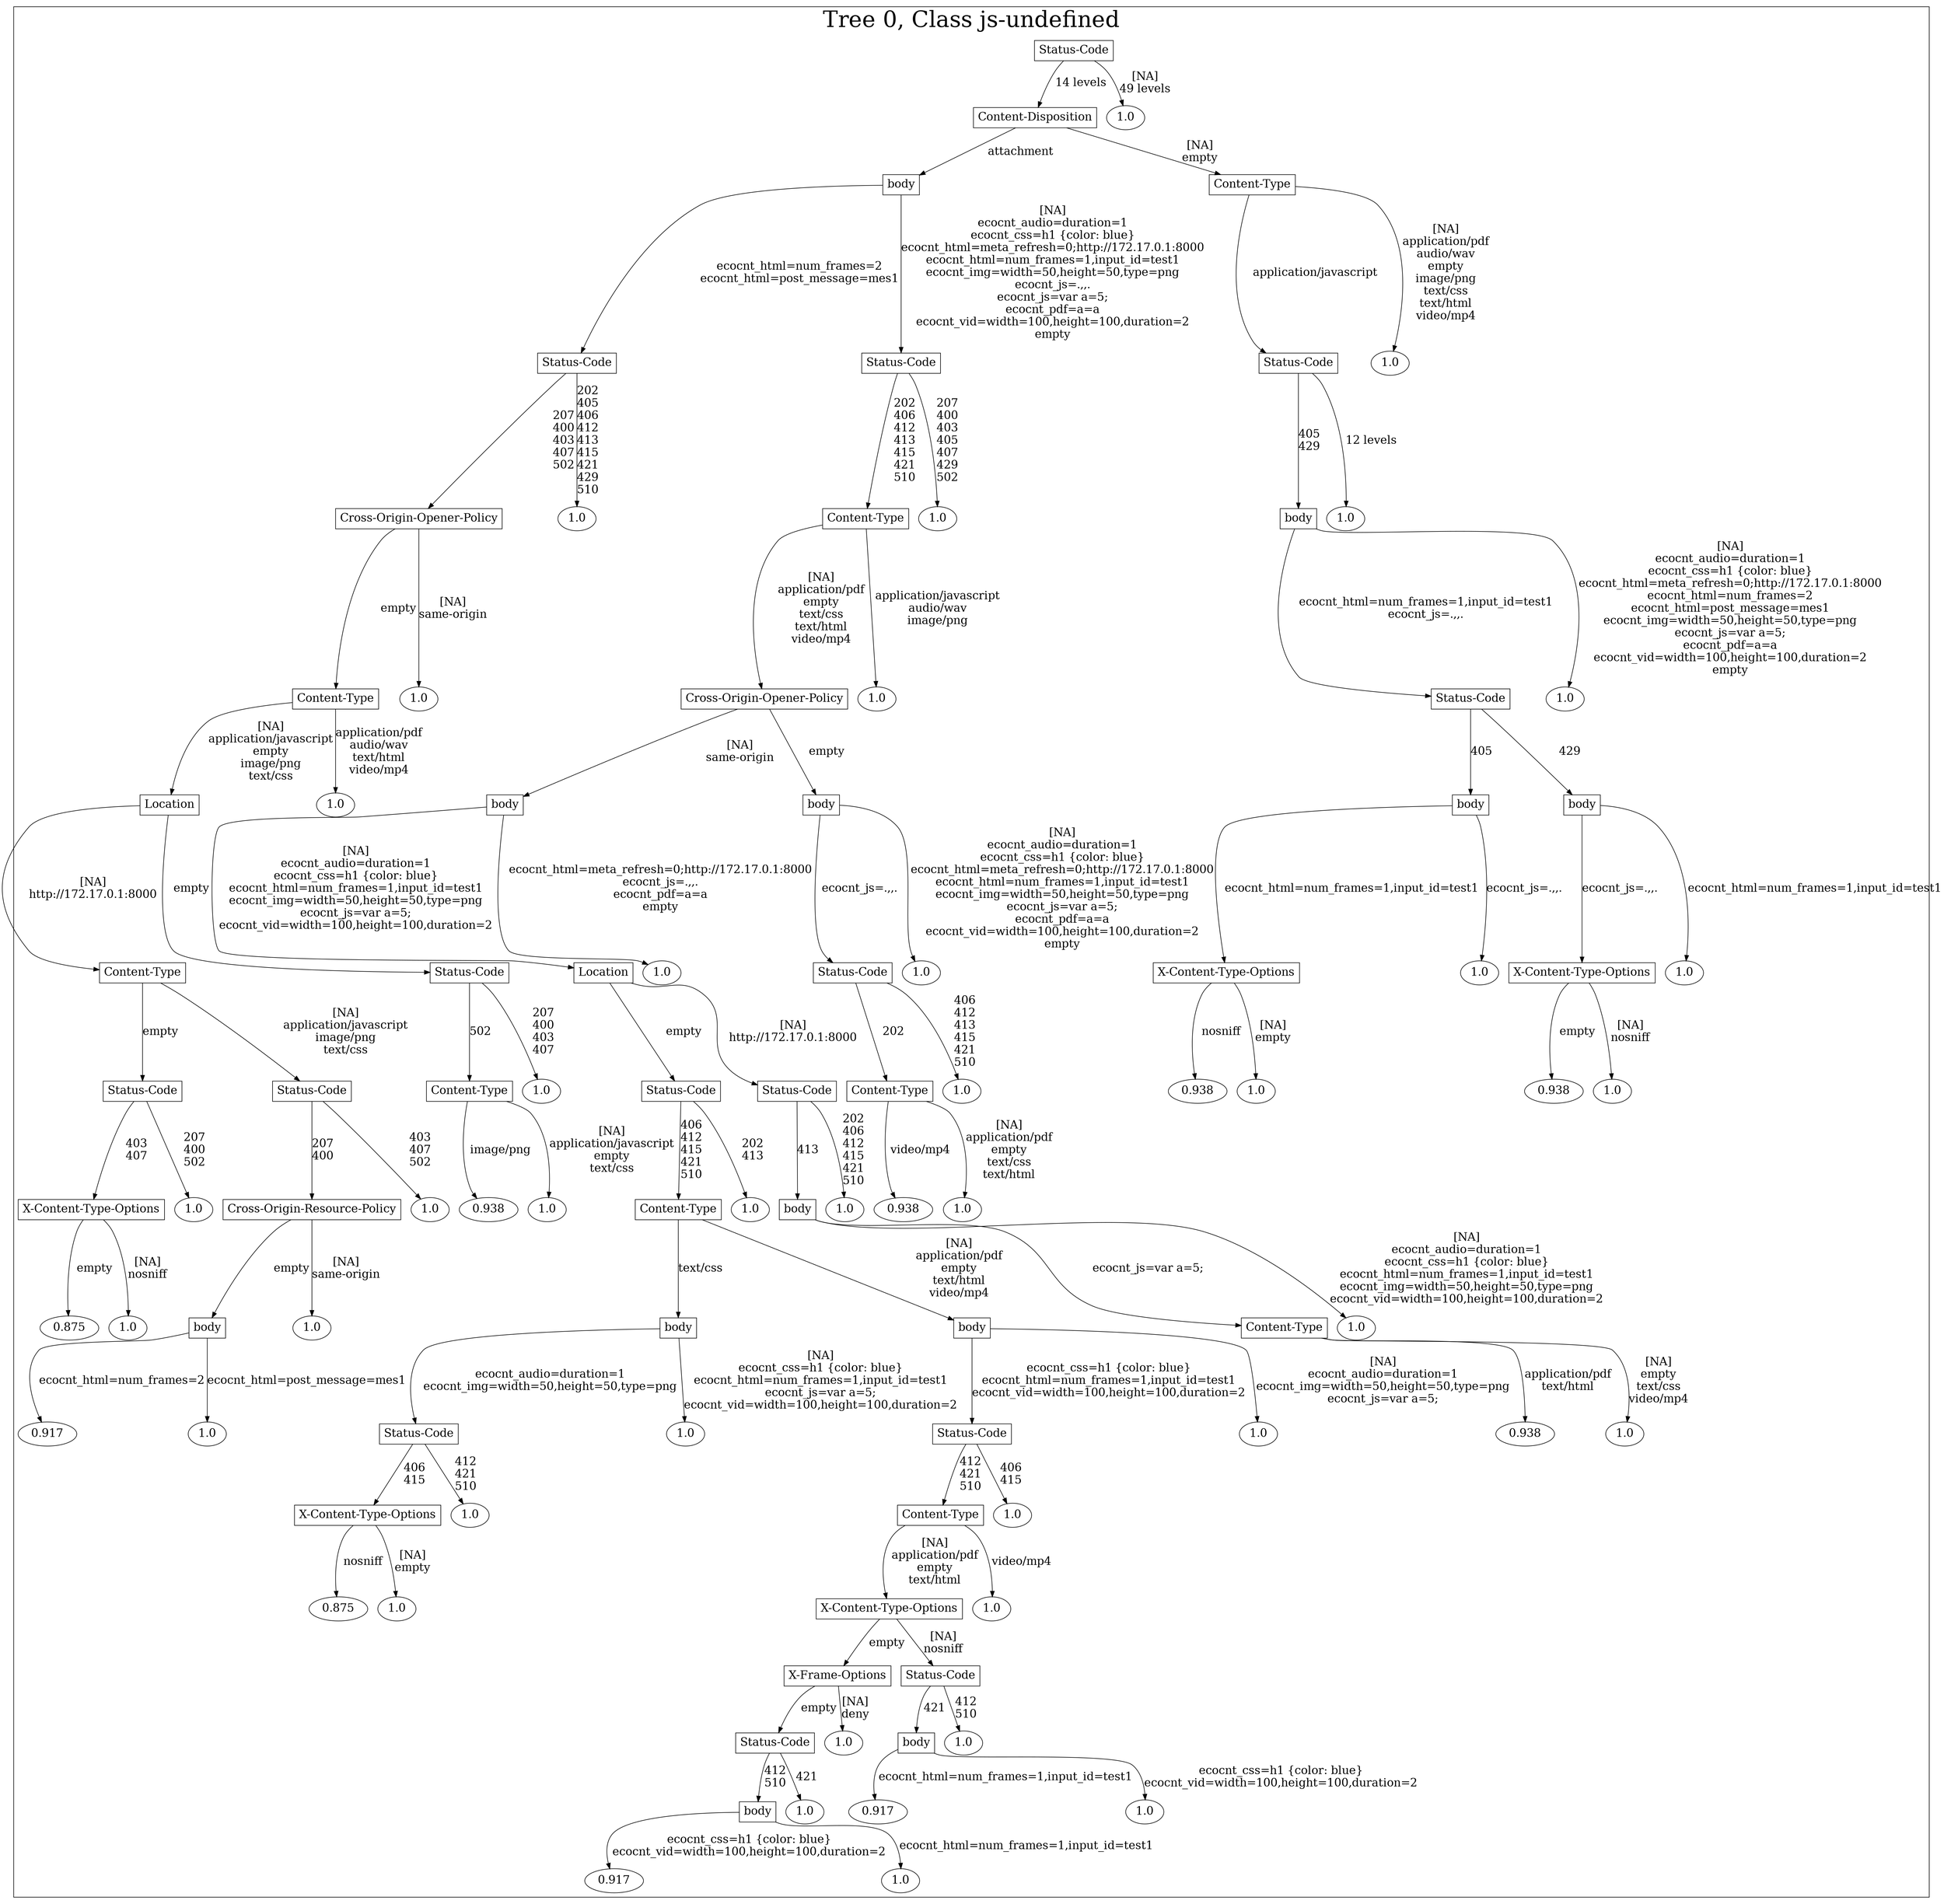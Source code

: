 /*
Generated by:
    http://https://github.com/h2oai/h2o-3/tree/master/h2o-genmodel/src/main/java/hex/genmodel/tools/PrintMojo.java
*/

/*
On a mac:

$ brew install graphviz
$ dot -Tpng file.gv -o file.png
$ open file.png
*/

digraph G {

subgraph cluster_0 {
/* Nodes */

/* Level 0 */
{
"SG_0_Node_0" [shape=box, fontsize=20, label="Status-Code"]
}

/* Level 1 */
{
"SG_0_Node_1" [shape=box, fontsize=20, label="Content-Disposition"]
"SG_0_Node_58" [fontsize=20, label="1.0"]
}

/* Level 2 */
{
"SG_0_Node_2" [shape=box, fontsize=20, label="body"]
"SG_0_Node_3" [shape=box, fontsize=20, label="Content-Type"]
}

/* Level 3 */
{
"SG_0_Node_4" [shape=box, fontsize=20, label="Status-Code"]
"SG_0_Node_5" [shape=box, fontsize=20, label="Status-Code"]
"SG_0_Node_6" [shape=box, fontsize=20, label="Status-Code"]
"SG_0_Node_59" [fontsize=20, label="1.0"]
}

/* Level 4 */
{
"SG_0_Node_7" [shape=box, fontsize=20, label="Cross-Origin-Opener-Policy"]
"SG_0_Node_60" [fontsize=20, label="1.0"]
"SG_0_Node_8" [shape=box, fontsize=20, label="Content-Type"]
"SG_0_Node_61" [fontsize=20, label="1.0"]
"SG_0_Node_9" [shape=box, fontsize=20, label="body"]
"SG_0_Node_62" [fontsize=20, label="1.0"]
}

/* Level 5 */
{
"SG_0_Node_10" [shape=box, fontsize=20, label="Content-Type"]
"SG_0_Node_63" [fontsize=20, label="1.0"]
"SG_0_Node_11" [shape=box, fontsize=20, label="Cross-Origin-Opener-Policy"]
"SG_0_Node_64" [fontsize=20, label="1.0"]
"SG_0_Node_12" [shape=box, fontsize=20, label="Status-Code"]
"SG_0_Node_65" [fontsize=20, label="1.0"]
}

/* Level 6 */
{
"SG_0_Node_13" [shape=box, fontsize=20, label="Location"]
"SG_0_Node_66" [fontsize=20, label="1.0"]
"SG_0_Node_14" [shape=box, fontsize=20, label="body"]
"SG_0_Node_15" [shape=box, fontsize=20, label="body"]
"SG_0_Node_16" [shape=box, fontsize=20, label="body"]
"SG_0_Node_17" [shape=box, fontsize=20, label="body"]
}

/* Level 7 */
{
"SG_0_Node_18" [shape=box, fontsize=20, label="Content-Type"]
"SG_0_Node_19" [shape=box, fontsize=20, label="Status-Code"]
"SG_0_Node_20" [shape=box, fontsize=20, label="Location"]
"SG_0_Node_67" [fontsize=20, label="1.0"]
"SG_0_Node_21" [shape=box, fontsize=20, label="Status-Code"]
"SG_0_Node_68" [fontsize=20, label="1.0"]
"SG_0_Node_22" [shape=box, fontsize=20, label="X-Content-Type-Options"]
"SG_0_Node_69" [fontsize=20, label="1.0"]
"SG_0_Node_23" [shape=box, fontsize=20, label="X-Content-Type-Options"]
"SG_0_Node_70" [fontsize=20, label="1.0"]
}

/* Level 8 */
{
"SG_0_Node_24" [shape=box, fontsize=20, label="Status-Code"]
"SG_0_Node_25" [shape=box, fontsize=20, label="Status-Code"]
"SG_0_Node_26" [shape=box, fontsize=20, label="Content-Type"]
"SG_0_Node_71" [fontsize=20, label="1.0"]
"SG_0_Node_27" [shape=box, fontsize=20, label="Status-Code"]
"SG_0_Node_28" [shape=box, fontsize=20, label="Status-Code"]
"SG_0_Node_29" [shape=box, fontsize=20, label="Content-Type"]
"SG_0_Node_72" [fontsize=20, label="1.0"]
"SG_0_Node_73" [fontsize=20, label="0.938"]
"SG_0_Node_74" [fontsize=20, label="1.0"]
"SG_0_Node_75" [fontsize=20, label="0.938"]
"SG_0_Node_76" [fontsize=20, label="1.0"]
}

/* Level 9 */
{
"SG_0_Node_32" [shape=box, fontsize=20, label="X-Content-Type-Options"]
"SG_0_Node_77" [fontsize=20, label="1.0"]
"SG_0_Node_33" [shape=box, fontsize=20, label="Cross-Origin-Resource-Policy"]
"SG_0_Node_78" [fontsize=20, label="1.0"]
"SG_0_Node_79" [fontsize=20, label="0.938"]
"SG_0_Node_80" [fontsize=20, label="1.0"]
"SG_0_Node_35" [shape=box, fontsize=20, label="Content-Type"]
"SG_0_Node_81" [fontsize=20, label="1.0"]
"SG_0_Node_36" [shape=box, fontsize=20, label="body"]
"SG_0_Node_82" [fontsize=20, label="1.0"]
"SG_0_Node_83" [fontsize=20, label="0.938"]
"SG_0_Node_84" [fontsize=20, label="1.0"]
}

/* Level 10 */
{
"SG_0_Node_85" [fontsize=20, label="0.875"]
"SG_0_Node_86" [fontsize=20, label="1.0"]
"SG_0_Node_39" [shape=box, fontsize=20, label="body"]
"SG_0_Node_87" [fontsize=20, label="1.0"]
"SG_0_Node_40" [shape=box, fontsize=20, label="body"]
"SG_0_Node_41" [shape=box, fontsize=20, label="body"]
"SG_0_Node_42" [shape=box, fontsize=20, label="Content-Type"]
"SG_0_Node_88" [fontsize=20, label="1.0"]
}

/* Level 11 */
{
"SG_0_Node_89" [fontsize=20, label="0.917"]
"SG_0_Node_90" [fontsize=20, label="1.0"]
"SG_0_Node_44" [shape=box, fontsize=20, label="Status-Code"]
"SG_0_Node_91" [fontsize=20, label="1.0"]
"SG_0_Node_45" [shape=box, fontsize=20, label="Status-Code"]
"SG_0_Node_92" [fontsize=20, label="1.0"]
"SG_0_Node_93" [fontsize=20, label="0.938"]
"SG_0_Node_94" [fontsize=20, label="1.0"]
}

/* Level 12 */
{
"SG_0_Node_47" [shape=box, fontsize=20, label="X-Content-Type-Options"]
"SG_0_Node_95" [fontsize=20, label="1.0"]
"SG_0_Node_48" [shape=box, fontsize=20, label="Content-Type"]
"SG_0_Node_96" [fontsize=20, label="1.0"]
}

/* Level 13 */
{
"SG_0_Node_97" [fontsize=20, label="0.875"]
"SG_0_Node_98" [fontsize=20, label="1.0"]
"SG_0_Node_50" [shape=box, fontsize=20, label="X-Content-Type-Options"]
"SG_0_Node_99" [fontsize=20, label="1.0"]
}

/* Level 14 */
{
"SG_0_Node_51" [shape=box, fontsize=20, label="X-Frame-Options"]
"SG_0_Node_52" [shape=box, fontsize=20, label="Status-Code"]
}

/* Level 15 */
{
"SG_0_Node_53" [shape=box, fontsize=20, label="Status-Code"]
"SG_0_Node_100" [fontsize=20, label="1.0"]
"SG_0_Node_54" [shape=box, fontsize=20, label="body"]
"SG_0_Node_101" [fontsize=20, label="1.0"]
}

/* Level 16 */
{
"SG_0_Node_55" [shape=box, fontsize=20, label="body"]
"SG_0_Node_102" [fontsize=20, label="1.0"]
"SG_0_Node_103" [fontsize=20, label="0.917"]
"SG_0_Node_104" [fontsize=20, label="1.0"]
}

/* Level 17 */
{
"SG_0_Node_105" [fontsize=20, label="0.917"]
"SG_0_Node_106" [fontsize=20, label="1.0"]
}

/* Edges */
"SG_0_Node_0" -> "SG_0_Node_1" [fontsize=20, label="14 levels
"]
"SG_0_Node_0" -> "SG_0_Node_58" [fontsize=20, label="[NA]
49 levels
"]
"SG_0_Node_1" -> "SG_0_Node_2" [fontsize=20, label="attachment
"]
"SG_0_Node_1" -> "SG_0_Node_3" [fontsize=20, label="[NA]
empty
"]
"SG_0_Node_3" -> "SG_0_Node_6" [fontsize=20, label="application/javascript
"]
"SG_0_Node_3" -> "SG_0_Node_59" [fontsize=20, label="[NA]
application/pdf
audio/wav
empty
image/png
text/css
text/html
video/mp4
"]
"SG_0_Node_6" -> "SG_0_Node_9" [fontsize=20, label="405
429
"]
"SG_0_Node_6" -> "SG_0_Node_62" [fontsize=20, label="12 levels
"]
"SG_0_Node_9" -> "SG_0_Node_12" [fontsize=20, label="ecocnt_html=num_frames=1,input_id=test1
ecocnt_js=.,,.
"]
"SG_0_Node_9" -> "SG_0_Node_65" [fontsize=20, label="[NA]
ecocnt_audio=duration=1
ecocnt_css=h1 {color: blue}
ecocnt_html=meta_refresh=0;http://172.17.0.1:8000
ecocnt_html=num_frames=2
ecocnt_html=post_message=mes1
ecocnt_img=width=50,height=50,type=png
ecocnt_js=var a=5;
ecocnt_pdf=a=a
ecocnt_vid=width=100,height=100,duration=2
empty
"]
"SG_0_Node_12" -> "SG_0_Node_16" [fontsize=20, label="405
"]
"SG_0_Node_12" -> "SG_0_Node_17" [fontsize=20, label="429
"]
"SG_0_Node_17" -> "SG_0_Node_23" [fontsize=20, label="ecocnt_js=.,,.
"]
"SG_0_Node_17" -> "SG_0_Node_70" [fontsize=20, label="ecocnt_html=num_frames=1,input_id=test1
"]
"SG_0_Node_23" -> "SG_0_Node_75" [fontsize=20, label="empty
"]
"SG_0_Node_23" -> "SG_0_Node_76" [fontsize=20, label="[NA]
nosniff
"]
"SG_0_Node_16" -> "SG_0_Node_22" [fontsize=20, label="ecocnt_html=num_frames=1,input_id=test1
"]
"SG_0_Node_16" -> "SG_0_Node_69" [fontsize=20, label="ecocnt_js=.,,.
"]
"SG_0_Node_22" -> "SG_0_Node_73" [fontsize=20, label="nosniff
"]
"SG_0_Node_22" -> "SG_0_Node_74" [fontsize=20, label="[NA]
empty
"]
"SG_0_Node_2" -> "SG_0_Node_4" [fontsize=20, label="ecocnt_html=num_frames=2
ecocnt_html=post_message=mes1
"]
"SG_0_Node_2" -> "SG_0_Node_5" [fontsize=20, label="[NA]
ecocnt_audio=duration=1
ecocnt_css=h1 {color: blue}
ecocnt_html=meta_refresh=0;http://172.17.0.1:8000
ecocnt_html=num_frames=1,input_id=test1
ecocnt_img=width=50,height=50,type=png
ecocnt_js=.,,.
ecocnt_js=var a=5;
ecocnt_pdf=a=a
ecocnt_vid=width=100,height=100,duration=2
empty
"]
"SG_0_Node_5" -> "SG_0_Node_8" [fontsize=20, label="202
406
412
413
415
421
510
"]
"SG_0_Node_5" -> "SG_0_Node_61" [fontsize=20, label="207
400
403
405
407
429
502
"]
"SG_0_Node_8" -> "SG_0_Node_11" [fontsize=20, label="[NA]
application/pdf
empty
text/css
text/html
video/mp4
"]
"SG_0_Node_8" -> "SG_0_Node_64" [fontsize=20, label="application/javascript
audio/wav
image/png
"]
"SG_0_Node_11" -> "SG_0_Node_14" [fontsize=20, label="[NA]
same-origin
"]
"SG_0_Node_11" -> "SG_0_Node_15" [fontsize=20, label="empty
"]
"SG_0_Node_15" -> "SG_0_Node_21" [fontsize=20, label="ecocnt_js=.,,.
"]
"SG_0_Node_15" -> "SG_0_Node_68" [fontsize=20, label="[NA]
ecocnt_audio=duration=1
ecocnt_css=h1 {color: blue}
ecocnt_html=meta_refresh=0;http://172.17.0.1:8000
ecocnt_html=num_frames=1,input_id=test1
ecocnt_img=width=50,height=50,type=png
ecocnt_js=var a=5;
ecocnt_pdf=a=a
ecocnt_vid=width=100,height=100,duration=2
empty
"]
"SG_0_Node_21" -> "SG_0_Node_29" [fontsize=20, label="202
"]
"SG_0_Node_21" -> "SG_0_Node_72" [fontsize=20, label="406
412
413
415
421
510
"]
"SG_0_Node_29" -> "SG_0_Node_83" [fontsize=20, label="video/mp4
"]
"SG_0_Node_29" -> "SG_0_Node_84" [fontsize=20, label="[NA]
application/pdf
empty
text/css
text/html
"]
"SG_0_Node_14" -> "SG_0_Node_20" [fontsize=20, label="[NA]
ecocnt_audio=duration=1
ecocnt_css=h1 {color: blue}
ecocnt_html=num_frames=1,input_id=test1
ecocnt_img=width=50,height=50,type=png
ecocnt_js=var a=5;
ecocnt_vid=width=100,height=100,duration=2
"]
"SG_0_Node_14" -> "SG_0_Node_67" [fontsize=20, label="ecocnt_html=meta_refresh=0;http://172.17.0.1:8000
ecocnt_js=.,,.
ecocnt_pdf=a=a
empty
"]
"SG_0_Node_20" -> "SG_0_Node_27" [fontsize=20, label="empty
"]
"SG_0_Node_20" -> "SG_0_Node_28" [fontsize=20, label="[NA]
http://172.17.0.1:8000
"]
"SG_0_Node_28" -> "SG_0_Node_36" [fontsize=20, label="413
"]
"SG_0_Node_28" -> "SG_0_Node_82" [fontsize=20, label="202
406
412
415
421
510
"]
"SG_0_Node_36" -> "SG_0_Node_42" [fontsize=20, label="ecocnt_js=var a=5;
"]
"SG_0_Node_36" -> "SG_0_Node_88" [fontsize=20, label="[NA]
ecocnt_audio=duration=1
ecocnt_css=h1 {color: blue}
ecocnt_html=num_frames=1,input_id=test1
ecocnt_img=width=50,height=50,type=png
ecocnt_vid=width=100,height=100,duration=2
"]
"SG_0_Node_42" -> "SG_0_Node_93" [fontsize=20, label="application/pdf
text/html
"]
"SG_0_Node_42" -> "SG_0_Node_94" [fontsize=20, label="[NA]
empty
text/css
video/mp4
"]
"SG_0_Node_27" -> "SG_0_Node_35" [fontsize=20, label="406
412
415
421
510
"]
"SG_0_Node_27" -> "SG_0_Node_81" [fontsize=20, label="202
413
"]
"SG_0_Node_35" -> "SG_0_Node_40" [fontsize=20, label="text/css
"]
"SG_0_Node_35" -> "SG_0_Node_41" [fontsize=20, label="[NA]
application/pdf
empty
text/html
video/mp4
"]
"SG_0_Node_41" -> "SG_0_Node_45" [fontsize=20, label="ecocnt_css=h1 {color: blue}
ecocnt_html=num_frames=1,input_id=test1
ecocnt_vid=width=100,height=100,duration=2
"]
"SG_0_Node_41" -> "SG_0_Node_92" [fontsize=20, label="[NA]
ecocnt_audio=duration=1
ecocnt_img=width=50,height=50,type=png
ecocnt_js=var a=5;
"]
"SG_0_Node_45" -> "SG_0_Node_48" [fontsize=20, label="412
421
510
"]
"SG_0_Node_45" -> "SG_0_Node_96" [fontsize=20, label="406
415
"]
"SG_0_Node_48" -> "SG_0_Node_50" [fontsize=20, label="[NA]
application/pdf
empty
text/html
"]
"SG_0_Node_48" -> "SG_0_Node_99" [fontsize=20, label="video/mp4
"]
"SG_0_Node_50" -> "SG_0_Node_51" [fontsize=20, label="empty
"]
"SG_0_Node_50" -> "SG_0_Node_52" [fontsize=20, label="[NA]
nosniff
"]
"SG_0_Node_52" -> "SG_0_Node_54" [fontsize=20, label="421
"]
"SG_0_Node_52" -> "SG_0_Node_101" [fontsize=20, label="412
510
"]
"SG_0_Node_54" -> "SG_0_Node_103" [fontsize=20, label="ecocnt_html=num_frames=1,input_id=test1
"]
"SG_0_Node_54" -> "SG_0_Node_104" [fontsize=20, label="ecocnt_css=h1 {color: blue}
ecocnt_vid=width=100,height=100,duration=2
"]
"SG_0_Node_51" -> "SG_0_Node_53" [fontsize=20, label="empty
"]
"SG_0_Node_51" -> "SG_0_Node_100" [fontsize=20, label="[NA]
deny
"]
"SG_0_Node_53" -> "SG_0_Node_55" [fontsize=20, label="412
510
"]
"SG_0_Node_53" -> "SG_0_Node_102" [fontsize=20, label="421
"]
"SG_0_Node_55" -> "SG_0_Node_105" [fontsize=20, label="ecocnt_css=h1 {color: blue}
ecocnt_vid=width=100,height=100,duration=2
"]
"SG_0_Node_55" -> "SG_0_Node_106" [fontsize=20, label="ecocnt_html=num_frames=1,input_id=test1
"]
"SG_0_Node_40" -> "SG_0_Node_44" [fontsize=20, label="ecocnt_audio=duration=1
ecocnt_img=width=50,height=50,type=png
"]
"SG_0_Node_40" -> "SG_0_Node_91" [fontsize=20, label="[NA]
ecocnt_css=h1 {color: blue}
ecocnt_html=num_frames=1,input_id=test1
ecocnt_js=var a=5;
ecocnt_vid=width=100,height=100,duration=2
"]
"SG_0_Node_44" -> "SG_0_Node_47" [fontsize=20, label="406
415
"]
"SG_0_Node_44" -> "SG_0_Node_95" [fontsize=20, label="412
421
510
"]
"SG_0_Node_47" -> "SG_0_Node_97" [fontsize=20, label="nosniff
"]
"SG_0_Node_47" -> "SG_0_Node_98" [fontsize=20, label="[NA]
empty
"]
"SG_0_Node_4" -> "SG_0_Node_7" [fontsize=20, label="207
400
403
407
502
"]
"SG_0_Node_4" -> "SG_0_Node_60" [fontsize=20, label="202
405
406
412
413
415
421
429
510
"]
"SG_0_Node_7" -> "SG_0_Node_10" [fontsize=20, label="empty
"]
"SG_0_Node_7" -> "SG_0_Node_63" [fontsize=20, label="[NA]
same-origin
"]
"SG_0_Node_10" -> "SG_0_Node_13" [fontsize=20, label="[NA]
application/javascript
empty
image/png
text/css
"]
"SG_0_Node_10" -> "SG_0_Node_66" [fontsize=20, label="application/pdf
audio/wav
text/html
video/mp4
"]
"SG_0_Node_13" -> "SG_0_Node_18" [fontsize=20, label="[NA]
http://172.17.0.1:8000
"]
"SG_0_Node_13" -> "SG_0_Node_19" [fontsize=20, label="empty
"]
"SG_0_Node_19" -> "SG_0_Node_26" [fontsize=20, label="502
"]
"SG_0_Node_19" -> "SG_0_Node_71" [fontsize=20, label="207
400
403
407
"]
"SG_0_Node_26" -> "SG_0_Node_79" [fontsize=20, label="image/png
"]
"SG_0_Node_26" -> "SG_0_Node_80" [fontsize=20, label="[NA]
application/javascript
empty
text/css
"]
"SG_0_Node_18" -> "SG_0_Node_24" [fontsize=20, label="empty
"]
"SG_0_Node_18" -> "SG_0_Node_25" [fontsize=20, label="[NA]
application/javascript
image/png
text/css
"]
"SG_0_Node_25" -> "SG_0_Node_33" [fontsize=20, label="207
400
"]
"SG_0_Node_25" -> "SG_0_Node_78" [fontsize=20, label="403
407
502
"]
"SG_0_Node_33" -> "SG_0_Node_39" [fontsize=20, label="empty
"]
"SG_0_Node_33" -> "SG_0_Node_87" [fontsize=20, label="[NA]
same-origin
"]
"SG_0_Node_39" -> "SG_0_Node_89" [fontsize=20, label="ecocnt_html=num_frames=2
"]
"SG_0_Node_39" -> "SG_0_Node_90" [fontsize=20, label="ecocnt_html=post_message=mes1
"]
"SG_0_Node_24" -> "SG_0_Node_32" [fontsize=20, label="403
407
"]
"SG_0_Node_24" -> "SG_0_Node_77" [fontsize=20, label="207
400
502
"]
"SG_0_Node_32" -> "SG_0_Node_85" [fontsize=20, label="empty
"]
"SG_0_Node_32" -> "SG_0_Node_86" [fontsize=20, label="[NA]
nosniff
"]

fontsize=40
label="Tree 0, Class js-undefined"
}

}

